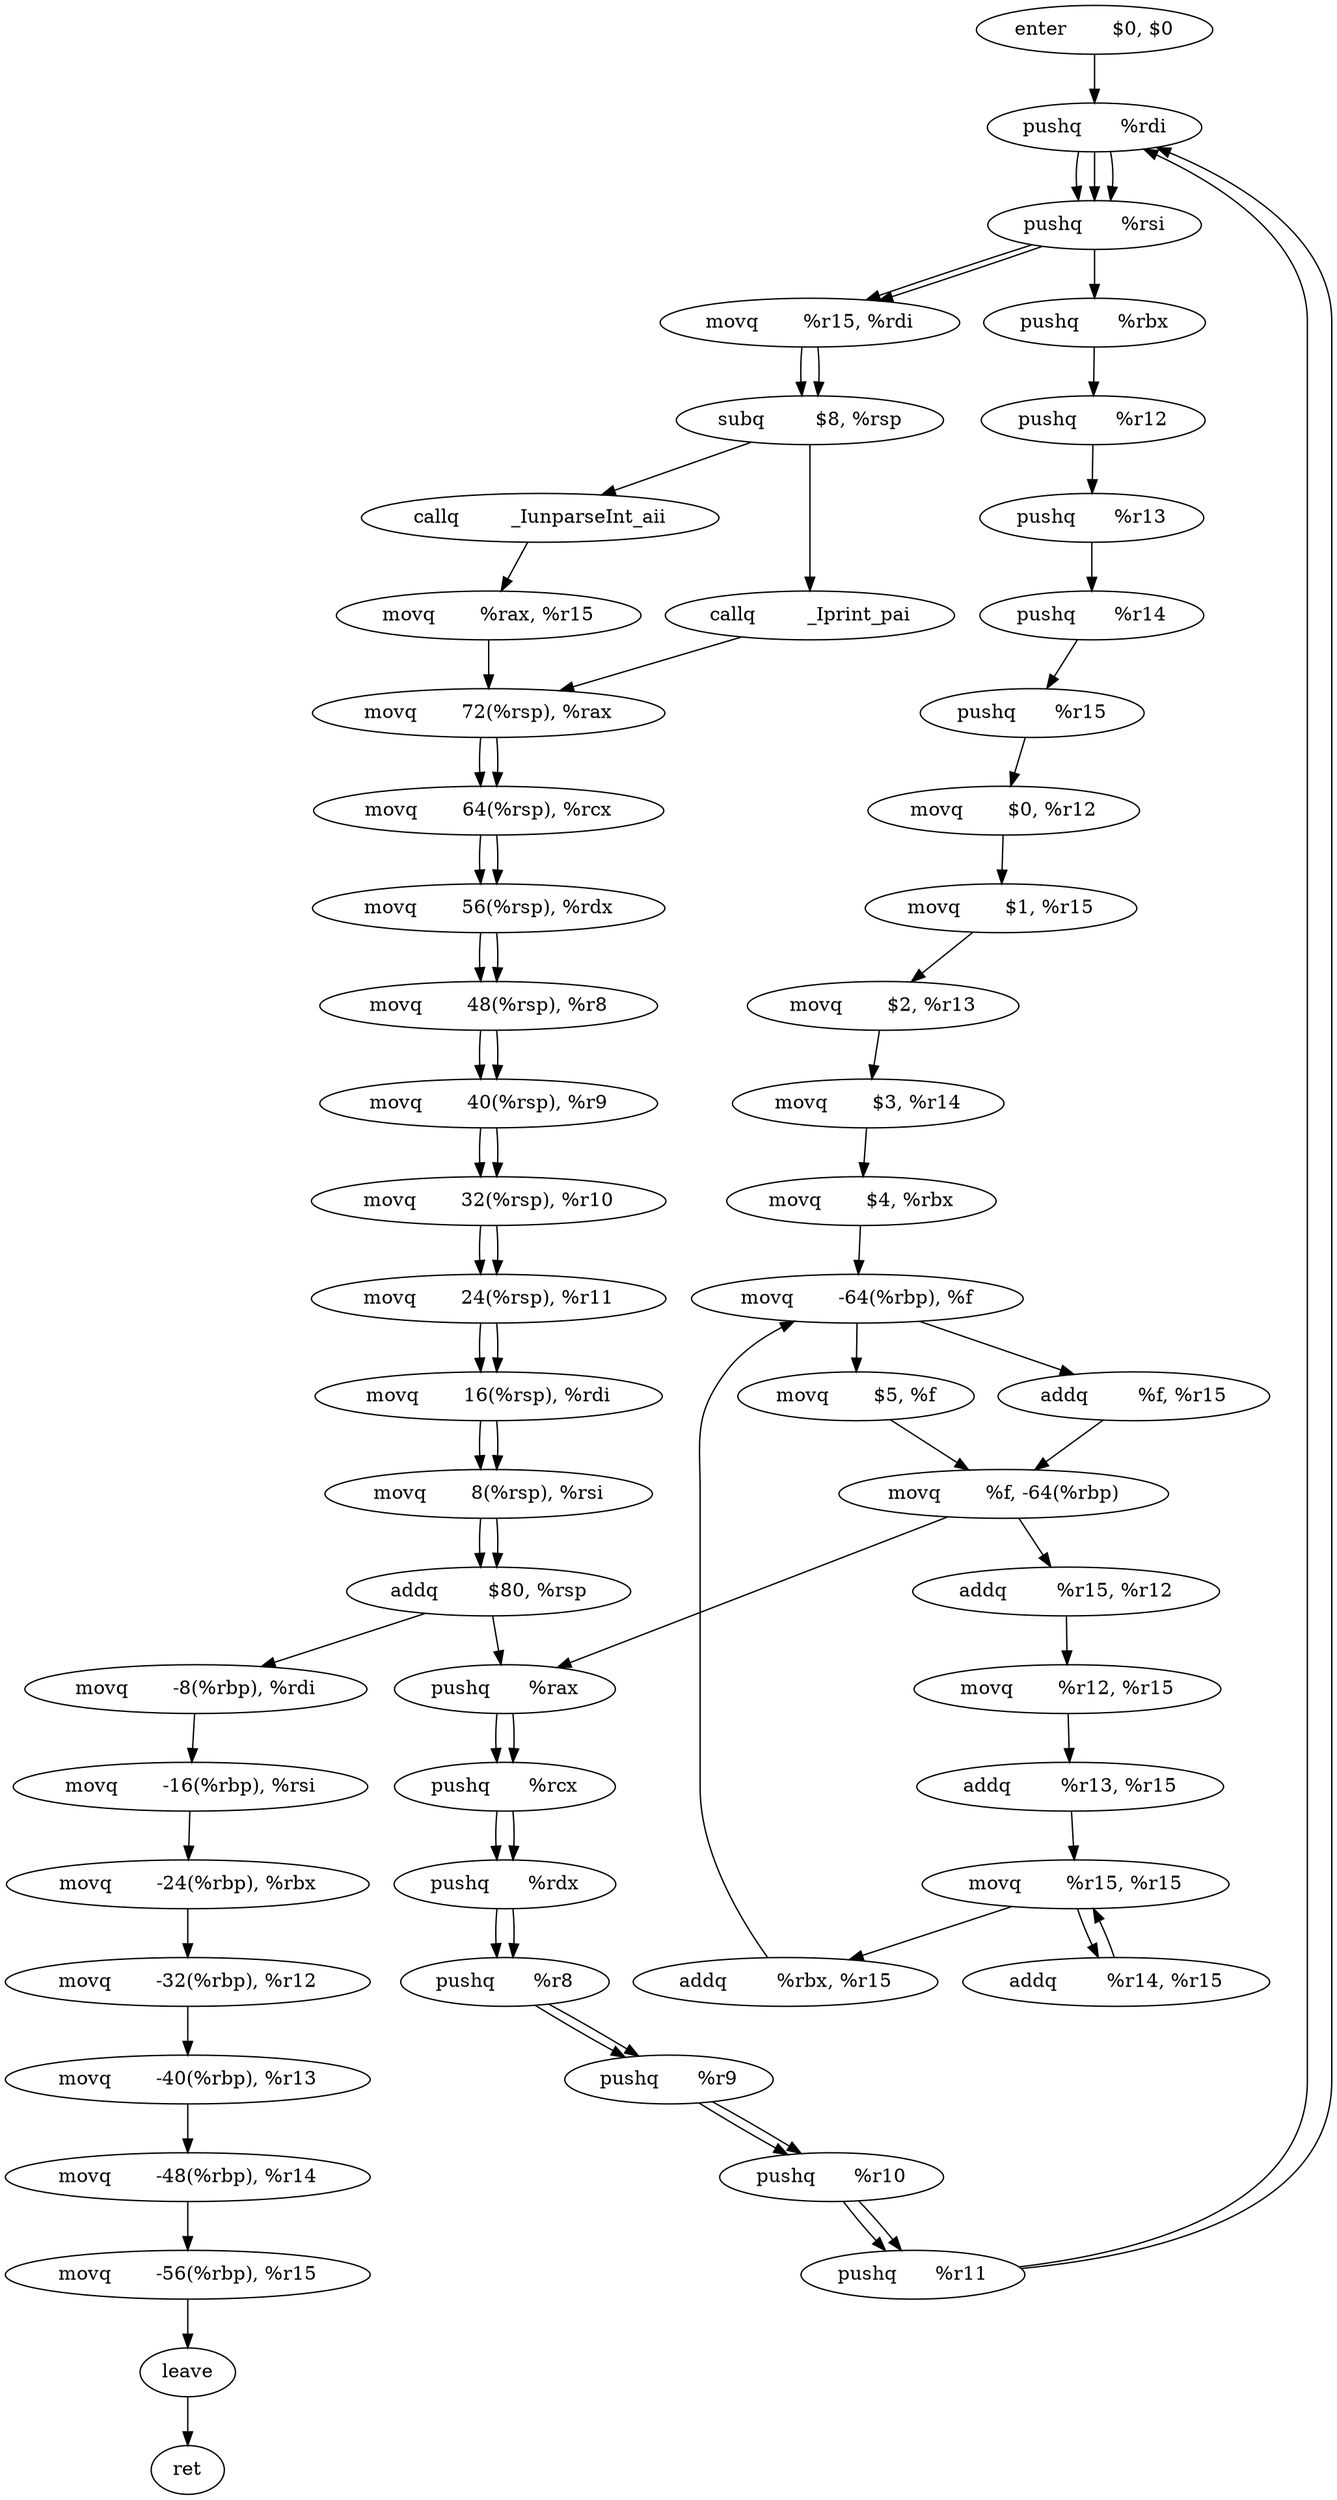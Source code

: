 digraph {
{	rankdir=LR
	node[shape=box]
}	"enter	$0, $0" -> {"pushq	%rdi"}
	"pushq	%rdi" -> {"pushq	%rsi"}
	"pushq	%rsi" -> {"pushq	%rbx"}
	"pushq	%rbx" -> {"pushq	%r12"}
	"pushq	%r12" -> {"pushq	%r13"}
	"pushq	%r13" -> {"pushq	%r14"}
	"pushq	%r14" -> {"pushq	%r15"}
	"pushq	%r15" -> {"movq	$0, %r12"}
	"movq	$0, %r12" -> {"movq	$1, %r15"}
	"movq	$1, %r15" -> {"movq	$2, %r13"}
	"movq	$2, %r13" -> {"movq	$3, %r14"}
	"movq	$3, %r14" -> {"movq	$4, %rbx"}
	"movq	$4, %rbx" -> {"movq	-64(%rbp), %f"}
	"movq	-64(%rbp), %f" -> {"movq	$5, %f"}
	"movq	$5, %f" -> {"movq	%f, -64(%rbp)"}
	"movq	%f, -64(%rbp)" -> {"addq	%r15, %r12"}
	"addq	%r15, %r12" -> {"movq	%r12, %r15"}
	"movq	%r12, %r15" -> {"addq	%r13, %r15"}
	"addq	%r13, %r15" -> {"movq	%r15, %r15"}
	"movq	%r15, %r15" -> {"addq	%r14, %r15"}
	"addq	%r14, %r15" -> {"movq	%r15, %r15"}
	"movq	%r15, %r15" -> {"addq	%rbx, %r15"}
	"addq	%rbx, %r15" -> {"movq	-64(%rbp), %f"}
	"movq	-64(%rbp), %f" -> {"addq	%f, %r15"}
	"addq	%f, %r15" -> {"movq	%f, -64(%rbp)"}
	"movq	%f, -64(%rbp)" -> {"pushq	%rax"}
	"pushq	%rax" -> {"pushq	%rcx"}
	"pushq	%rcx" -> {"pushq	%rdx"}
	"pushq	%rdx" -> {"pushq	%r8"}
	"pushq	%r8" -> {"pushq	%r9"}
	"pushq	%r9" -> {"pushq	%r10"}
	"pushq	%r10" -> {"pushq	%r11"}
	"pushq	%r11" -> {"pushq	%rdi"}
	"pushq	%rdi" -> {"pushq	%rsi"}
	"pushq	%rsi" -> {"movq	%r15, %rdi"}
	"movq	%r15, %rdi" -> {"subq	$8, %rsp"}
	"subq	$8, %rsp" -> {"callq	_IunparseInt_aii"}
	"callq	_IunparseInt_aii" -> {"movq	%rax, %r15"}
	"movq	%rax, %r15" -> {"movq	72(%rsp), %rax"}
	"movq	72(%rsp), %rax" -> {"movq	64(%rsp), %rcx"}
	"movq	64(%rsp), %rcx" -> {"movq	56(%rsp), %rdx"}
	"movq	56(%rsp), %rdx" -> {"movq	48(%rsp), %r8"}
	"movq	48(%rsp), %r8" -> {"movq	40(%rsp), %r9"}
	"movq	40(%rsp), %r9" -> {"movq	32(%rsp), %r10"}
	"movq	32(%rsp), %r10" -> {"movq	24(%rsp), %r11"}
	"movq	24(%rsp), %r11" -> {"movq	16(%rsp), %rdi"}
	"movq	16(%rsp), %rdi" -> {"movq	8(%rsp), %rsi"}
	"movq	8(%rsp), %rsi" -> {"addq	$80, %rsp"}
	"addq	$80, %rsp" -> {"pushq	%rax"}
	"pushq	%rax" -> {"pushq	%rcx"}
	"pushq	%rcx" -> {"pushq	%rdx"}
	"pushq	%rdx" -> {"pushq	%r8"}
	"pushq	%r8" -> {"pushq	%r9"}
	"pushq	%r9" -> {"pushq	%r10"}
	"pushq	%r10" -> {"pushq	%r11"}
	"pushq	%r11" -> {"pushq	%rdi"}
	"pushq	%rdi" -> {"pushq	%rsi"}
	"pushq	%rsi" -> {"movq	%r15, %rdi"}
	"movq	%r15, %rdi" -> {"subq	$8, %rsp"}
	"subq	$8, %rsp" -> {"callq	_Iprint_pai"}
	"callq	_Iprint_pai" -> {"movq	72(%rsp), %rax"}
	"movq	72(%rsp), %rax" -> {"movq	64(%rsp), %rcx"}
	"movq	64(%rsp), %rcx" -> {"movq	56(%rsp), %rdx"}
	"movq	56(%rsp), %rdx" -> {"movq	48(%rsp), %r8"}
	"movq	48(%rsp), %r8" -> {"movq	40(%rsp), %r9"}
	"movq	40(%rsp), %r9" -> {"movq	32(%rsp), %r10"}
	"movq	32(%rsp), %r10" -> {"movq	24(%rsp), %r11"}
	"movq	24(%rsp), %r11" -> {"movq	16(%rsp), %rdi"}
	"movq	16(%rsp), %rdi" -> {"movq	8(%rsp), %rsi"}
	"movq	8(%rsp), %rsi" -> {"addq	$80, %rsp"}
	"addq	$80, %rsp" -> {"movq	-8(%rbp), %rdi"}
	"movq	-8(%rbp), %rdi" -> {"movq	-16(%rbp), %rsi"}
	"movq	-16(%rbp), %rsi" -> {"movq	-24(%rbp), %rbx"}
	"movq	-24(%rbp), %rbx" -> {"movq	-32(%rbp), %r12"}
	"movq	-32(%rbp), %r12" -> {"movq	-40(%rbp), %r13"}
	"movq	-40(%rbp), %r13" -> {"movq	-48(%rbp), %r14"}
	"movq	-48(%rbp), %r14" -> {"movq	-56(%rbp), %r15"}
	"movq	-56(%rbp), %r15" -> {"leave"}
	"leave" -> {"ret"}
	"ret" -> {}
}